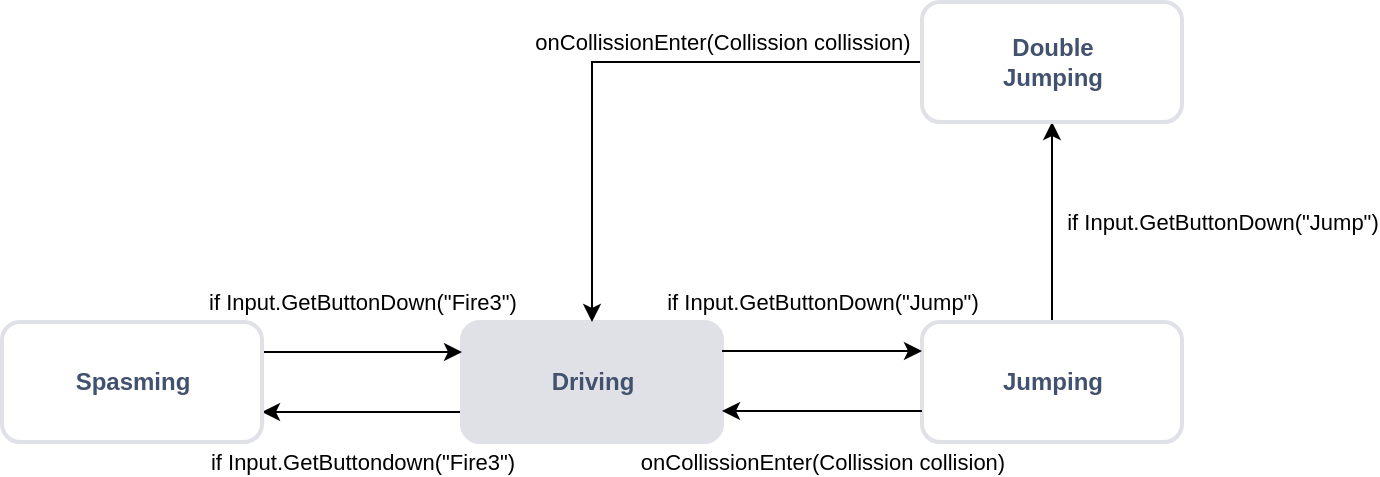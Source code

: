 <mxfile version="17.1.3" type="google" pages="2"><diagram id="i-cn0WdsK1kPxix04atX" name="State Diagram"><mxGraphModel grid="1" gridSize="10" guides="1" tooltips="1" connect="1" arrows="1" page="1" fold="1" pageScale="1" pageWidth="850" pageHeight="1100" math="0" shadow="0"><root><mxCell id="dQO6ZAypG7d6IBB4jwtD-0"/><mxCell id="dQO6ZAypG7d6IBB4jwtD-1" parent="dQO6ZAypG7d6IBB4jwtD-0"/><mxCell id="dQO6ZAypG7d6IBB4jwtD-6" value="if Input.GetButtondown(&quot;Fire3&quot;)" style="edgeStyle=orthogonalEdgeStyle;rounded=0;orthogonalLoop=1;jettySize=auto;html=1;entryX=1;entryY=0.75;entryDx=0;entryDy=0;" edge="1" parent="dQO6ZAypG7d6IBB4jwtD-1" source="dQO6ZAypG7d6IBB4jwtD-2" target="dQO6ZAypG7d6IBB4jwtD-3"><mxGeometry y="25" relative="1" as="geometry"><Array as="points"><mxPoint x="300" y="485"/><mxPoint x="300" y="485"/></Array><mxPoint as="offset"/></mxGeometry></mxCell><mxCell id="dQO6ZAypG7d6IBB4jwtD-2" value="Driving" style="dashed=0;html=1;rounded=1;fillColor=#DFE1E6;strokeColor=#DFE1E6;fontSize=12;align=center;fontStyle=1;strokeWidth=2;fontColor=#42526E" vertex="1" parent="dQO6ZAypG7d6IBB4jwtD-1"><mxGeometry x="340" y="440" width="130" height="60" as="geometry"/></mxCell><mxCell id="dQO6ZAypG7d6IBB4jwtD-8" value="if Input.GetButtonDown(&quot;Fire3&quot;)" style="edgeStyle=orthogonalEdgeStyle;rounded=0;orthogonalLoop=1;jettySize=auto;html=1;entryX=0;entryY=0.25;entryDx=0;entryDy=0;" edge="1" parent="dQO6ZAypG7d6IBB4jwtD-1" source="dQO6ZAypG7d6IBB4jwtD-3" target="dQO6ZAypG7d6IBB4jwtD-2"><mxGeometry y="25" relative="1" as="geometry"><Array as="points"><mxPoint x="270" y="455"/><mxPoint x="270" y="455"/></Array><mxPoint as="offset"/></mxGeometry></mxCell><mxCell id="dQO6ZAypG7d6IBB4jwtD-3" value="Spasming" style="dashed=0;html=1;rounded=1;strokeColor=#DFE1E6;fontSize=12;align=center;fontStyle=1;strokeWidth=2;fontColor=#42526E" vertex="1" parent="dQO6ZAypG7d6IBB4jwtD-1"><mxGeometry x="110" y="440" width="130" height="60" as="geometry"/></mxCell><mxCell id="dQO6ZAypG7d6IBB4jwtD-11" value="if Input.GetButtonDown(&quot;Jump&quot;)" style="edgeStyle=orthogonalEdgeStyle;rounded=0;orthogonalLoop=1;jettySize=auto;html=1;entryX=0.5;entryY=1;entryDx=0;entryDy=0;" edge="1" parent="dQO6ZAypG7d6IBB4jwtD-1" source="dQO6ZAypG7d6IBB4jwtD-4" target="dQO6ZAypG7d6IBB4jwtD-5"><mxGeometry y="-85" relative="1" as="geometry"><mxPoint as="offset"/></mxGeometry></mxCell><mxCell id="dQO6ZAypG7d6IBB4jwtD-4" value="Jumping" style="dashed=0;html=1;rounded=1;strokeColor=#DFE1E6;fontSize=12;align=center;fontStyle=1;strokeWidth=2;fontColor=#42526E" vertex="1" parent="dQO6ZAypG7d6IBB4jwtD-1"><mxGeometry x="570" y="440" width="130" height="60" as="geometry"/></mxCell><mxCell id="dQO6ZAypG7d6IBB4jwtD-12" value="onCollissionEnter(Collission collission)" style="edgeStyle=orthogonalEdgeStyle;rounded=0;orthogonalLoop=1;jettySize=auto;html=1;entryX=0.5;entryY=0;entryDx=0;entryDy=0;" edge="1" parent="dQO6ZAypG7d6IBB4jwtD-1" source="dQO6ZAypG7d6IBB4jwtD-5" target="dQO6ZAypG7d6IBB4jwtD-2"><mxGeometry x="-0.322" y="-10" relative="1" as="geometry"><mxPoint x="410" y="310" as="targetPoint"/><mxPoint as="offset"/></mxGeometry></mxCell><mxCell id="dQO6ZAypG7d6IBB4jwtD-5" value="Double&lt;br&gt;Jumping" style="dashed=0;html=1;rounded=1;strokeColor=#DFE1E6;fontSize=12;align=center;fontStyle=1;strokeWidth=2;fontColor=#42526E" vertex="1" parent="dQO6ZAypG7d6IBB4jwtD-1"><mxGeometry x="570" y="280" width="130" height="60" as="geometry"/></mxCell><mxCell id="dQO6ZAypG7d6IBB4jwtD-9" value="onCollissionEnter(Collission collision)" style="edgeStyle=orthogonalEdgeStyle;rounded=0;orthogonalLoop=1;jettySize=auto;html=1;entryX=1;entryY=0.75;entryDx=0;entryDy=0;" edge="1" parent="dQO6ZAypG7d6IBB4jwtD-1"><mxGeometry y="25" relative="1" as="geometry"><mxPoint x="570" y="484.5" as="sourcePoint"/><mxPoint x="470" y="484.5" as="targetPoint"/><Array as="points"><mxPoint x="530" y="484.5"/><mxPoint x="530" y="484.5"/></Array><mxPoint as="offset"/></mxGeometry></mxCell><mxCell id="dQO6ZAypG7d6IBB4jwtD-10" value="if Input.GetButtonDown(&quot;Jump&quot;)" style="edgeStyle=orthogonalEdgeStyle;rounded=0;orthogonalLoop=1;jettySize=auto;html=1;entryX=0;entryY=0.25;entryDx=0;entryDy=0;" edge="1" parent="dQO6ZAypG7d6IBB4jwtD-1"><mxGeometry y="25" relative="1" as="geometry"><mxPoint x="470" y="454.5" as="sourcePoint"/><mxPoint x="570" y="454.5" as="targetPoint"/><Array as="points"><mxPoint x="540" y="455"/><mxPoint x="540" y="455"/></Array><mxPoint as="offset"/></mxGeometry></mxCell></root></mxGraphModel></diagram><diagram name="UML Diagram" id="6133507b-19e7-1e82-6fc7-422aa6c4b21f"><mxGraphModel grid="1" gridSize="10" guides="1" tooltips="1" connect="1" arrows="1" page="1" fold="1" pageScale="1" pageWidth="1100" pageHeight="850" background="none" math="0" shadow="0"><root><mxCell id="0"/><mxCell id="1" parent="0"/><mxCell id="b94bc138ca980ef-13" style="edgeStyle=orthogonalEdgeStyle;rounded=0;html=1;dashed=1;labelBackgroundColor=none;startArrow=none;startFill=0;startSize=8;endArrow=open;endFill=0;endSize=16;fontFamily=Verdana;fontSize=12;" parent="1" source="235556782a83e6d0-1" target="b94bc138ca980ef-1" edge="1"><mxGeometry relative="1" as="geometry"><Array as="points"><mxPoint x="90" y="150"/></Array></mxGeometry></mxCell><mxCell id="235556782a83e6d0-1" value="Driving" style="swimlane;html=1;fontStyle=1;align=center;verticalAlign=top;childLayout=stackLayout;horizontal=1;startSize=26;horizontalStack=0;resizeParent=1;resizeLast=0;collapsible=1;marginBottom=0;swimlaneFillColor=#ffffff;rounded=0;shadow=0;comic=0;labelBackgroundColor=none;strokeWidth=1;fillColor=none;fontFamily=Verdana;fontSize=12" parent="1" vertex="1"><mxGeometry x="-20" y="370" width="220" height="220" as="geometry"/></mxCell><mxCell id="235556782a83e6d0-2" value="- vehicle: GameObject" style="text;html=1;strokeColor=none;fillColor=none;align=left;verticalAlign=top;spacingLeft=4;spacingRight=4;whiteSpace=wrap;overflow=hidden;rotatable=0;points=[[0,0.5],[1,0.5]];portConstraint=eastwest;" parent="235556782a83e6d0-1" vertex="1"><mxGeometry y="26" width="220" height="26" as="geometry"/></mxCell><mxCell id="235556782a83e6d0-6" value="" style="line;html=1;strokeWidth=1;fillColor=none;align=left;verticalAlign=middle;spacingTop=-1;spacingLeft=3;spacingRight=3;rotatable=0;labelPosition=right;points=[];portConstraint=eastwest;" parent="235556782a83e6d0-1" vertex="1"><mxGeometry y="52" width="220" height="8" as="geometry"/></mxCell><mxCell id="235556782a83e6d0-7" value="+ Entry(GameObject): void&lt;span style=&quot;white-space: pre&quot;&gt;&#9;&lt;/span&gt;" style="text;html=1;strokeColor=none;fillColor=none;align=left;verticalAlign=top;spacingLeft=4;spacingRight=4;whiteSpace=wrap;overflow=hidden;rotatable=0;points=[[0,0.5],[1,0.5]];portConstraint=eastwest;" parent="235556782a83e6d0-1" vertex="1"><mxGeometry y="60" width="220" height="26" as="geometry"/></mxCell><mxCell id="VXosuup6Lu8Muojo7miT-12" value="+ Update(): void" style="text;html=1;strokeColor=none;fillColor=none;align=left;verticalAlign=top;spacingLeft=4;spacingRight=4;whiteSpace=wrap;overflow=hidden;rotatable=0;points=[[0,0.5],[1,0.5]];portConstraint=eastwest;" vertex="1" parent="235556782a83e6d0-1"><mxGeometry y="86" width="220" height="26" as="geometry"/></mxCell><mxCell id="VXosuup6Lu8Muojo7miT-13" value="+ FixedUpdate(): void" style="text;html=1;strokeColor=none;fillColor=none;align=left;verticalAlign=top;spacingLeft=4;spacingRight=4;whiteSpace=wrap;overflow=hidden;rotatable=0;points=[[0,0.5],[1,0.5]];portConstraint=eastwest;" vertex="1" parent="235556782a83e6d0-1"><mxGeometry y="112" width="220" height="26" as="geometry"/></mxCell><mxCell id="VXosuup6Lu8Muojo7miT-14" value="+ StateTransition(): void" style="text;html=1;strokeColor=none;fillColor=none;align=left;verticalAlign=top;spacingLeft=4;spacingRight=4;whiteSpace=wrap;overflow=hidden;rotatable=0;points=[[0,0.5],[1,0.5]];portConstraint=eastwest;" vertex="1" parent="235556782a83e6d0-1"><mxGeometry y="138" width="220" height="26" as="geometry"/></mxCell><mxCell id="VXosuup6Lu8Muojo7miT-15" value="+ Exit(): void" style="text;html=1;strokeColor=none;fillColor=none;align=left;verticalAlign=top;spacingLeft=4;spacingRight=4;whiteSpace=wrap;overflow=hidden;rotatable=0;points=[[0,0.5],[1,0.5]];portConstraint=eastwest;" vertex="1" parent="235556782a83e6d0-1"><mxGeometry y="164" width="220" height="26" as="geometry"/></mxCell><mxCell id="VXosuup6Lu8Muojo7miT-16" value="- DefaultDrive(GameObject): void" style="text;html=1;strokeColor=none;fillColor=none;align=left;verticalAlign=top;spacingLeft=4;spacingRight=4;whiteSpace=wrap;overflow=hidden;rotatable=0;points=[[0,0.5],[1,0.5]];portConstraint=eastwest;" vertex="1" parent="235556782a83e6d0-1"><mxGeometry y="190" width="220" height="26" as="geometry"/></mxCell><mxCell id="b94bc138ca980ef-1" value="&lt;p style=&quot;margin: 0px ; margin-top: 4px ; text-align: center&quot;&gt;&lt;i&gt;&amp;lt;&amp;lt;Interface&amp;gt;&amp;gt;&lt;/i&gt;&lt;br&gt;&lt;b&gt;IState&lt;/b&gt;&lt;/p&gt;&lt;hr size=&quot;1&quot;&gt;&lt;p style=&quot;margin: 0px ; margin-left: 4px&quot;&gt;&lt;br&gt;&lt;/p&gt;&lt;hr size=&quot;1&quot;&gt;&lt;p style=&quot;margin: 0px ; margin-left: 4px&quot;&gt;~ Entry(GameObject): void&lt;/p&gt;&lt;p style=&quot;margin: 0px ; margin-left: 4px&quot;&gt;~ Update(): void&lt;/p&gt;&lt;p style=&quot;margin: 0px ; margin-left: 4px&quot;&gt;&lt;span&gt;~ FixedUpdate(): void&lt;/span&gt;&lt;/p&gt;&lt;p style=&quot;margin: 0px ; margin-left: 4px&quot;&gt;~ StateTransition(): void&lt;br&gt;&lt;/p&gt;&lt;p style=&quot;margin: 0px ; margin-left: 4px&quot;&gt;~ Exit(): void&lt;br&gt;&lt;/p&gt;" style="verticalAlign=top;align=left;overflow=fill;fontSize=12;fontFamily=Helvetica;html=1;rounded=0;shadow=0;comic=0;labelBackgroundColor=none;strokeWidth=1" vertex="1" parent="1"><mxGeometry x="375" y="40" width="190" height="154" as="geometry"/></mxCell><mxCell id="VXosuup6Lu8Muojo7miT-17" value="Spasming" style="swimlane;html=1;fontStyle=1;align=center;verticalAlign=top;childLayout=stackLayout;horizontal=1;startSize=26;horizontalStack=0;resizeParent=1;resizeLast=0;collapsible=1;marginBottom=0;swimlaneFillColor=#ffffff;rounded=0;shadow=0;comic=0;labelBackgroundColor=none;strokeWidth=1;fillColor=none;fontFamily=Verdana;fontSize=12" vertex="1" parent="1"><mxGeometry x="240" y="370" width="220" height="190" as="geometry"/></mxCell><mxCell id="VXosuup6Lu8Muojo7miT-18" value="- vehicle: GameObject" style="text;html=1;strokeColor=none;fillColor=none;align=left;verticalAlign=top;spacingLeft=4;spacingRight=4;whiteSpace=wrap;overflow=hidden;rotatable=0;points=[[0,0.5],[1,0.5]];portConstraint=eastwest;" vertex="1" parent="VXosuup6Lu8Muojo7miT-17"><mxGeometry y="26" width="220" height="26" as="geometry"/></mxCell><mxCell id="VXosuup6Lu8Muojo7miT-19" value="" style="line;html=1;strokeWidth=1;fillColor=none;align=left;verticalAlign=middle;spacingTop=-1;spacingLeft=3;spacingRight=3;rotatable=0;labelPosition=right;points=[];portConstraint=eastwest;" vertex="1" parent="VXosuup6Lu8Muojo7miT-17"><mxGeometry y="52" width="220" height="8" as="geometry"/></mxCell><mxCell id="VXosuup6Lu8Muojo7miT-20" value="+ Entry(GameObject): void&lt;span style=&quot;white-space: pre&quot;&gt;&#9;&lt;/span&gt;" style="text;html=1;strokeColor=none;fillColor=none;align=left;verticalAlign=top;spacingLeft=4;spacingRight=4;whiteSpace=wrap;overflow=hidden;rotatable=0;points=[[0,0.5],[1,0.5]];portConstraint=eastwest;" vertex="1" parent="VXosuup6Lu8Muojo7miT-17"><mxGeometry y="60" width="220" height="26" as="geometry"/></mxCell><mxCell id="VXosuup6Lu8Muojo7miT-21" value="+ Update(): void" style="text;html=1;strokeColor=none;fillColor=none;align=left;verticalAlign=top;spacingLeft=4;spacingRight=4;whiteSpace=wrap;overflow=hidden;rotatable=0;points=[[0,0.5],[1,0.5]];portConstraint=eastwest;" vertex="1" parent="VXosuup6Lu8Muojo7miT-17"><mxGeometry y="86" width="220" height="26" as="geometry"/></mxCell><mxCell id="VXosuup6Lu8Muojo7miT-22" value="+ FixedUpdate(): void" style="text;html=1;strokeColor=none;fillColor=none;align=left;verticalAlign=top;spacingLeft=4;spacingRight=4;whiteSpace=wrap;overflow=hidden;rotatable=0;points=[[0,0.5],[1,0.5]];portConstraint=eastwest;" vertex="1" parent="VXosuup6Lu8Muojo7miT-17"><mxGeometry y="112" width="220" height="26" as="geometry"/></mxCell><mxCell id="VXosuup6Lu8Muojo7miT-23" value="+ StateTransition(): void" style="text;html=1;strokeColor=none;fillColor=none;align=left;verticalAlign=top;spacingLeft=4;spacingRight=4;whiteSpace=wrap;overflow=hidden;rotatable=0;points=[[0,0.5],[1,0.5]];portConstraint=eastwest;" vertex="1" parent="VXosuup6Lu8Muojo7miT-17"><mxGeometry y="138" width="220" height="26" as="geometry"/></mxCell><mxCell id="VXosuup6Lu8Muojo7miT-24" value="+ Exit(): void" style="text;html=1;strokeColor=none;fillColor=none;align=left;verticalAlign=top;spacingLeft=4;spacingRight=4;whiteSpace=wrap;overflow=hidden;rotatable=0;points=[[0,0.5],[1,0.5]];portConstraint=eastwest;" vertex="1" parent="VXosuup6Lu8Muojo7miT-17"><mxGeometry y="164" width="220" height="26" as="geometry"/></mxCell><mxCell id="VXosuup6Lu8Muojo7miT-26" value="Jumping" style="swimlane;html=1;fontStyle=1;align=center;verticalAlign=top;childLayout=stackLayout;horizontal=1;startSize=26;horizontalStack=0;resizeParent=1;resizeLast=0;collapsible=1;marginBottom=0;swimlaneFillColor=#ffffff;rounded=0;shadow=0;comic=0;labelBackgroundColor=none;strokeWidth=1;fillColor=none;fontFamily=Verdana;fontSize=12" vertex="1" parent="1"><mxGeometry x="500" y="370" width="220" height="190" as="geometry"/></mxCell><mxCell id="VXosuup6Lu8Muojo7miT-27" value="- vehicle: GameObject" style="text;html=1;strokeColor=none;fillColor=none;align=left;verticalAlign=top;spacingLeft=4;spacingRight=4;whiteSpace=wrap;overflow=hidden;rotatable=0;points=[[0,0.5],[1,0.5]];portConstraint=eastwest;" vertex="1" parent="VXosuup6Lu8Muojo7miT-26"><mxGeometry y="26" width="220" height="26" as="geometry"/></mxCell><mxCell id="VXosuup6Lu8Muojo7miT-28" value="" style="line;html=1;strokeWidth=1;fillColor=none;align=left;verticalAlign=middle;spacingTop=-1;spacingLeft=3;spacingRight=3;rotatable=0;labelPosition=right;points=[];portConstraint=eastwest;" vertex="1" parent="VXosuup6Lu8Muojo7miT-26"><mxGeometry y="52" width="220" height="8" as="geometry"/></mxCell><mxCell id="VXosuup6Lu8Muojo7miT-29" value="+ Entry(GameObject): void&lt;span style=&quot;white-space: pre&quot;&gt;&#9;&lt;/span&gt;" style="text;html=1;strokeColor=none;fillColor=none;align=left;verticalAlign=top;spacingLeft=4;spacingRight=4;whiteSpace=wrap;overflow=hidden;rotatable=0;points=[[0,0.5],[1,0.5]];portConstraint=eastwest;" vertex="1" parent="VXosuup6Lu8Muojo7miT-26"><mxGeometry y="60" width="220" height="26" as="geometry"/></mxCell><mxCell id="VXosuup6Lu8Muojo7miT-30" value="+ Update(): void" style="text;html=1;strokeColor=none;fillColor=none;align=left;verticalAlign=top;spacingLeft=4;spacingRight=4;whiteSpace=wrap;overflow=hidden;rotatable=0;points=[[0,0.5],[1,0.5]];portConstraint=eastwest;" vertex="1" parent="VXosuup6Lu8Muojo7miT-26"><mxGeometry y="86" width="220" height="26" as="geometry"/></mxCell><mxCell id="VXosuup6Lu8Muojo7miT-31" value="+ FixedUpdate(): void" style="text;html=1;strokeColor=none;fillColor=none;align=left;verticalAlign=top;spacingLeft=4;spacingRight=4;whiteSpace=wrap;overflow=hidden;rotatable=0;points=[[0,0.5],[1,0.5]];portConstraint=eastwest;" vertex="1" parent="VXosuup6Lu8Muojo7miT-26"><mxGeometry y="112" width="220" height="26" as="geometry"/></mxCell><mxCell id="VXosuup6Lu8Muojo7miT-32" value="+ StateTransition(): void" style="text;html=1;strokeColor=none;fillColor=none;align=left;verticalAlign=top;spacingLeft=4;spacingRight=4;whiteSpace=wrap;overflow=hidden;rotatable=0;points=[[0,0.5],[1,0.5]];portConstraint=eastwest;" vertex="1" parent="VXosuup6Lu8Muojo7miT-26"><mxGeometry y="138" width="220" height="26" as="geometry"/></mxCell><mxCell id="VXosuup6Lu8Muojo7miT-33" value="+ Exit(): void" style="text;html=1;strokeColor=none;fillColor=none;align=left;verticalAlign=top;spacingLeft=4;spacingRight=4;whiteSpace=wrap;overflow=hidden;rotatable=0;points=[[0,0.5],[1,0.5]];portConstraint=eastwest;" vertex="1" parent="VXosuup6Lu8Muojo7miT-26"><mxGeometry y="164" width="220" height="26" as="geometry"/></mxCell><mxCell id="VXosuup6Lu8Muojo7miT-36" style="edgeStyle=orthogonalEdgeStyle;rounded=0;html=1;dashed=1;labelBackgroundColor=none;startArrow=none;startFill=0;startSize=8;endArrow=open;endFill=0;endSize=16;fontFamily=Verdana;fontSize=12;entryX=0.75;entryY=1;entryDx=0;entryDy=0;exitX=0.5;exitY=0;exitDx=0;exitDy=0;" edge="1" parent="1" source="VXosuup6Lu8Muojo7miT-26" target="b94bc138ca980ef-1"><mxGeometry relative="1" as="geometry"><mxPoint x="611" y="250" as="sourcePoint"/><mxPoint x="701" y="150" as="targetPoint"/><Array as="points"><mxPoint x="610" y="240"/><mxPoint x="518" y="240"/></Array></mxGeometry></mxCell><mxCell id="VXosuup6Lu8Muojo7miT-37" style="edgeStyle=orthogonalEdgeStyle;rounded=0;html=1;dashed=1;labelBackgroundColor=none;startArrow=none;startFill=0;startSize=8;endArrow=open;endFill=0;endSize=16;fontFamily=Verdana;fontSize=12;exitX=0.5;exitY=0;exitDx=0;exitDy=0;" edge="1" parent="1" source="VXosuup6Lu8Muojo7miT-17" target="b94bc138ca980ef-1"><mxGeometry relative="1" as="geometry"><mxPoint x="352.5" y="260" as="sourcePoint"/><mxPoint x="390" y="220" as="targetPoint"/><Array as="points"><mxPoint x="353" y="370"/><mxPoint x="353" y="240"/><mxPoint x="440" y="240"/></Array></mxGeometry></mxCell><mxCell id="VXosuup6Lu8Muojo7miT-38" value="DoubleJumping" style="swimlane;html=1;fontStyle=1;align=center;verticalAlign=top;childLayout=stackLayout;horizontal=1;startSize=26;horizontalStack=0;resizeParent=1;resizeLast=0;collapsible=1;marginBottom=0;swimlaneFillColor=#ffffff;rounded=0;shadow=0;comic=0;labelBackgroundColor=none;strokeWidth=1;fillColor=none;fontFamily=Verdana;fontSize=12" vertex="1" parent="1"><mxGeometry x="760" y="370" width="220" height="190" as="geometry"/></mxCell><mxCell id="VXosuup6Lu8Muojo7miT-39" value="- vehicle: GameObject" style="text;html=1;strokeColor=none;fillColor=none;align=left;verticalAlign=top;spacingLeft=4;spacingRight=4;whiteSpace=wrap;overflow=hidden;rotatable=0;points=[[0,0.5],[1,0.5]];portConstraint=eastwest;" vertex="1" parent="VXosuup6Lu8Muojo7miT-38"><mxGeometry y="26" width="220" height="26" as="geometry"/></mxCell><mxCell id="VXosuup6Lu8Muojo7miT-40" value="" style="line;html=1;strokeWidth=1;fillColor=none;align=left;verticalAlign=middle;spacingTop=-1;spacingLeft=3;spacingRight=3;rotatable=0;labelPosition=right;points=[];portConstraint=eastwest;" vertex="1" parent="VXosuup6Lu8Muojo7miT-38"><mxGeometry y="52" width="220" height="8" as="geometry"/></mxCell><mxCell id="VXosuup6Lu8Muojo7miT-41" value="+ Entry(GameObject): void&lt;span style=&quot;white-space: pre&quot;&gt;&#9;&lt;/span&gt;" style="text;html=1;strokeColor=none;fillColor=none;align=left;verticalAlign=top;spacingLeft=4;spacingRight=4;whiteSpace=wrap;overflow=hidden;rotatable=0;points=[[0,0.5],[1,0.5]];portConstraint=eastwest;" vertex="1" parent="VXosuup6Lu8Muojo7miT-38"><mxGeometry y="60" width="220" height="26" as="geometry"/></mxCell><mxCell id="VXosuup6Lu8Muojo7miT-42" value="+ Update(): void" style="text;html=1;strokeColor=none;fillColor=none;align=left;verticalAlign=top;spacingLeft=4;spacingRight=4;whiteSpace=wrap;overflow=hidden;rotatable=0;points=[[0,0.5],[1,0.5]];portConstraint=eastwest;" vertex="1" parent="VXosuup6Lu8Muojo7miT-38"><mxGeometry y="86" width="220" height="26" as="geometry"/></mxCell><mxCell id="VXosuup6Lu8Muojo7miT-43" value="+ FixedUpdate(): void" style="text;html=1;strokeColor=none;fillColor=none;align=left;verticalAlign=top;spacingLeft=4;spacingRight=4;whiteSpace=wrap;overflow=hidden;rotatable=0;points=[[0,0.5],[1,0.5]];portConstraint=eastwest;" vertex="1" parent="VXosuup6Lu8Muojo7miT-38"><mxGeometry y="112" width="220" height="26" as="geometry"/></mxCell><mxCell id="VXosuup6Lu8Muojo7miT-44" value="+ StateTransition(): void" style="text;html=1;strokeColor=none;fillColor=none;align=left;verticalAlign=top;spacingLeft=4;spacingRight=4;whiteSpace=wrap;overflow=hidden;rotatable=0;points=[[0,0.5],[1,0.5]];portConstraint=eastwest;" vertex="1" parent="VXosuup6Lu8Muojo7miT-38"><mxGeometry y="138" width="220" height="26" as="geometry"/></mxCell><mxCell id="VXosuup6Lu8Muojo7miT-45" value="+ Exit(): void" style="text;html=1;strokeColor=none;fillColor=none;align=left;verticalAlign=top;spacingLeft=4;spacingRight=4;whiteSpace=wrap;overflow=hidden;rotatable=0;points=[[0,0.5],[1,0.5]];portConstraint=eastwest;" vertex="1" parent="VXosuup6Lu8Muojo7miT-38"><mxGeometry y="164" width="220" height="26" as="geometry"/></mxCell><mxCell id="VXosuup6Lu8Muojo7miT-46" style="edgeStyle=orthogonalEdgeStyle;rounded=0;html=1;dashed=1;labelBackgroundColor=none;startArrow=none;startFill=0;startSize=8;endArrow=open;endFill=0;endSize=16;fontFamily=Verdana;fontSize=12;exitX=0.5;exitY=0;exitDx=0;exitDy=0;" edge="1" parent="1" source="VXosuup6Lu8Muojo7miT-38"><mxGeometry relative="1" as="geometry"><Array as="points"><mxPoint x="870" y="150"/><mxPoint x="565" y="150"/></Array><mxPoint x="100" y="270" as="sourcePoint"/><mxPoint x="565" y="150" as="targetPoint"/></mxGeometry></mxCell><mxCell id="VXosuup6Lu8Muojo7miT-47" value="&#10;&#10;ConcreteStates" style="swimlane;startSize=0;strokeColor=#A680B8;" vertex="1" parent="1"><mxGeometry x="-80" y="275" width="1130" height="410" as="geometry"/></mxCell></root></mxGraphModel></diagram></mxfile>